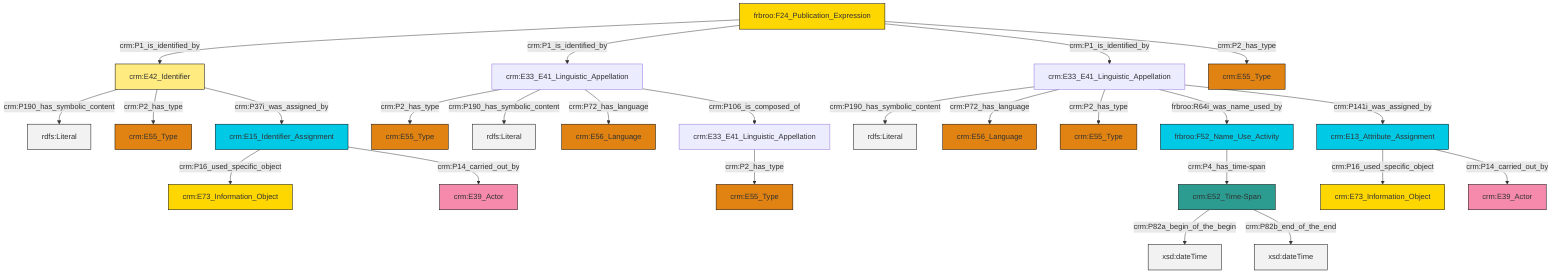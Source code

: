 graph TD
classDef Literal fill:#f2f2f2,stroke:#000000;
classDef CRM_Entity fill:#FFFFFF,stroke:#000000;
classDef Temporal_Entity fill:#00C9E6, stroke:#000000;
classDef Type fill:#E18312, stroke:#000000;
classDef Time-Span fill:#2C9C91, stroke:#000000;
classDef Appellation fill:#FFEB7F, stroke:#000000;
classDef Place fill:#008836, stroke:#000000;
classDef Persistent_Item fill:#B266B2, stroke:#000000;
classDef Conceptual_Object fill:#FFD700, stroke:#000000;
classDef Physical_Thing fill:#D2B48C, stroke:#000000;
classDef Actor fill:#f58aad, stroke:#000000;
classDef PC_Classes fill:#4ce600, stroke:#000000;
classDef Multi fill:#cccccc,stroke:#000000;

2["crm:E52_Time-Span"]:::Time-Span -->|crm:P82a_begin_of_the_begin| 3[xsd:dateTime]:::Literal
6["crm:E33_E41_Linguistic_Appellation"]:::Default -->|crm:P2_has_type| 7["crm:E55_Type"]:::Type
6["crm:E33_E41_Linguistic_Appellation"]:::Default -->|crm:P190_has_symbolic_content| 9[rdfs:Literal]:::Literal
10["frbroo:F52_Name_Use_Activity"]:::Temporal_Entity -->|crm:P4_has_time-span| 2["crm:E52_Time-Span"]:::Time-Span
4["crm:E33_E41_Linguistic_Appellation"]:::Default -->|crm:P190_has_symbolic_content| 14[rdfs:Literal]:::Literal
4["crm:E33_E41_Linguistic_Appellation"]:::Default -->|crm:P72_has_language| 22["crm:E56_Language"]:::Type
25["frbroo:F24_Publication_Expression"]:::Conceptual_Object -->|crm:P1_is_identified_by| 26["crm:E42_Identifier"]:::Appellation
6["crm:E33_E41_Linguistic_Appellation"]:::Default -->|crm:P72_has_language| 27["crm:E56_Language"]:::Type
18["crm:E15_Identifier_Assignment"]:::Temporal_Entity -->|crm:P16_used_specific_object| 28["crm:E73_Information_Object"]:::Conceptual_Object
25["frbroo:F24_Publication_Expression"]:::Conceptual_Object -->|crm:P1_is_identified_by| 6["crm:E33_E41_Linguistic_Appellation"]:::Default
18["crm:E15_Identifier_Assignment"]:::Temporal_Entity -->|crm:P14_carried_out_by| 0["crm:E39_Actor"]:::Actor
26["crm:E42_Identifier"]:::Appellation -->|crm:P190_has_symbolic_content| 29[rdfs:Literal]:::Literal
25["frbroo:F24_Publication_Expression"]:::Conceptual_Object -->|crm:P1_is_identified_by| 4["crm:E33_E41_Linguistic_Appellation"]:::Default
4["crm:E33_E41_Linguistic_Appellation"]:::Default -->|crm:P2_has_type| 23["crm:E55_Type"]:::Type
26["crm:E42_Identifier"]:::Appellation -->|crm:P2_has_type| 15["crm:E55_Type"]:::Type
4["crm:E33_E41_Linguistic_Appellation"]:::Default -->|frbroo:R64i_was_name_used_by| 10["frbroo:F52_Name_Use_Activity"]:::Temporal_Entity
12["crm:E33_E41_Linguistic_Appellation"]:::Default -->|crm:P2_has_type| 35["crm:E55_Type"]:::Type
2["crm:E52_Time-Span"]:::Time-Span -->|crm:P82b_end_of_the_end| 46[xsd:dateTime]:::Literal
4["crm:E33_E41_Linguistic_Appellation"]:::Default -->|crm:P141i_was_assigned_by| 20["crm:E13_Attribute_Assignment"]:::Temporal_Entity
6["crm:E33_E41_Linguistic_Appellation"]:::Default -->|crm:P106_is_composed_of| 12["crm:E33_E41_Linguistic_Appellation"]:::Default
25["frbroo:F24_Publication_Expression"]:::Conceptual_Object -->|crm:P2_has_type| 44["crm:E55_Type"]:::Type
26["crm:E42_Identifier"]:::Appellation -->|crm:P37i_was_assigned_by| 18["crm:E15_Identifier_Assignment"]:::Temporal_Entity
20["crm:E13_Attribute_Assignment"]:::Temporal_Entity -->|crm:P16_used_specific_object| 42["crm:E73_Information_Object"]:::Conceptual_Object
20["crm:E13_Attribute_Assignment"]:::Temporal_Entity -->|crm:P14_carried_out_by| 37["crm:E39_Actor"]:::Actor
